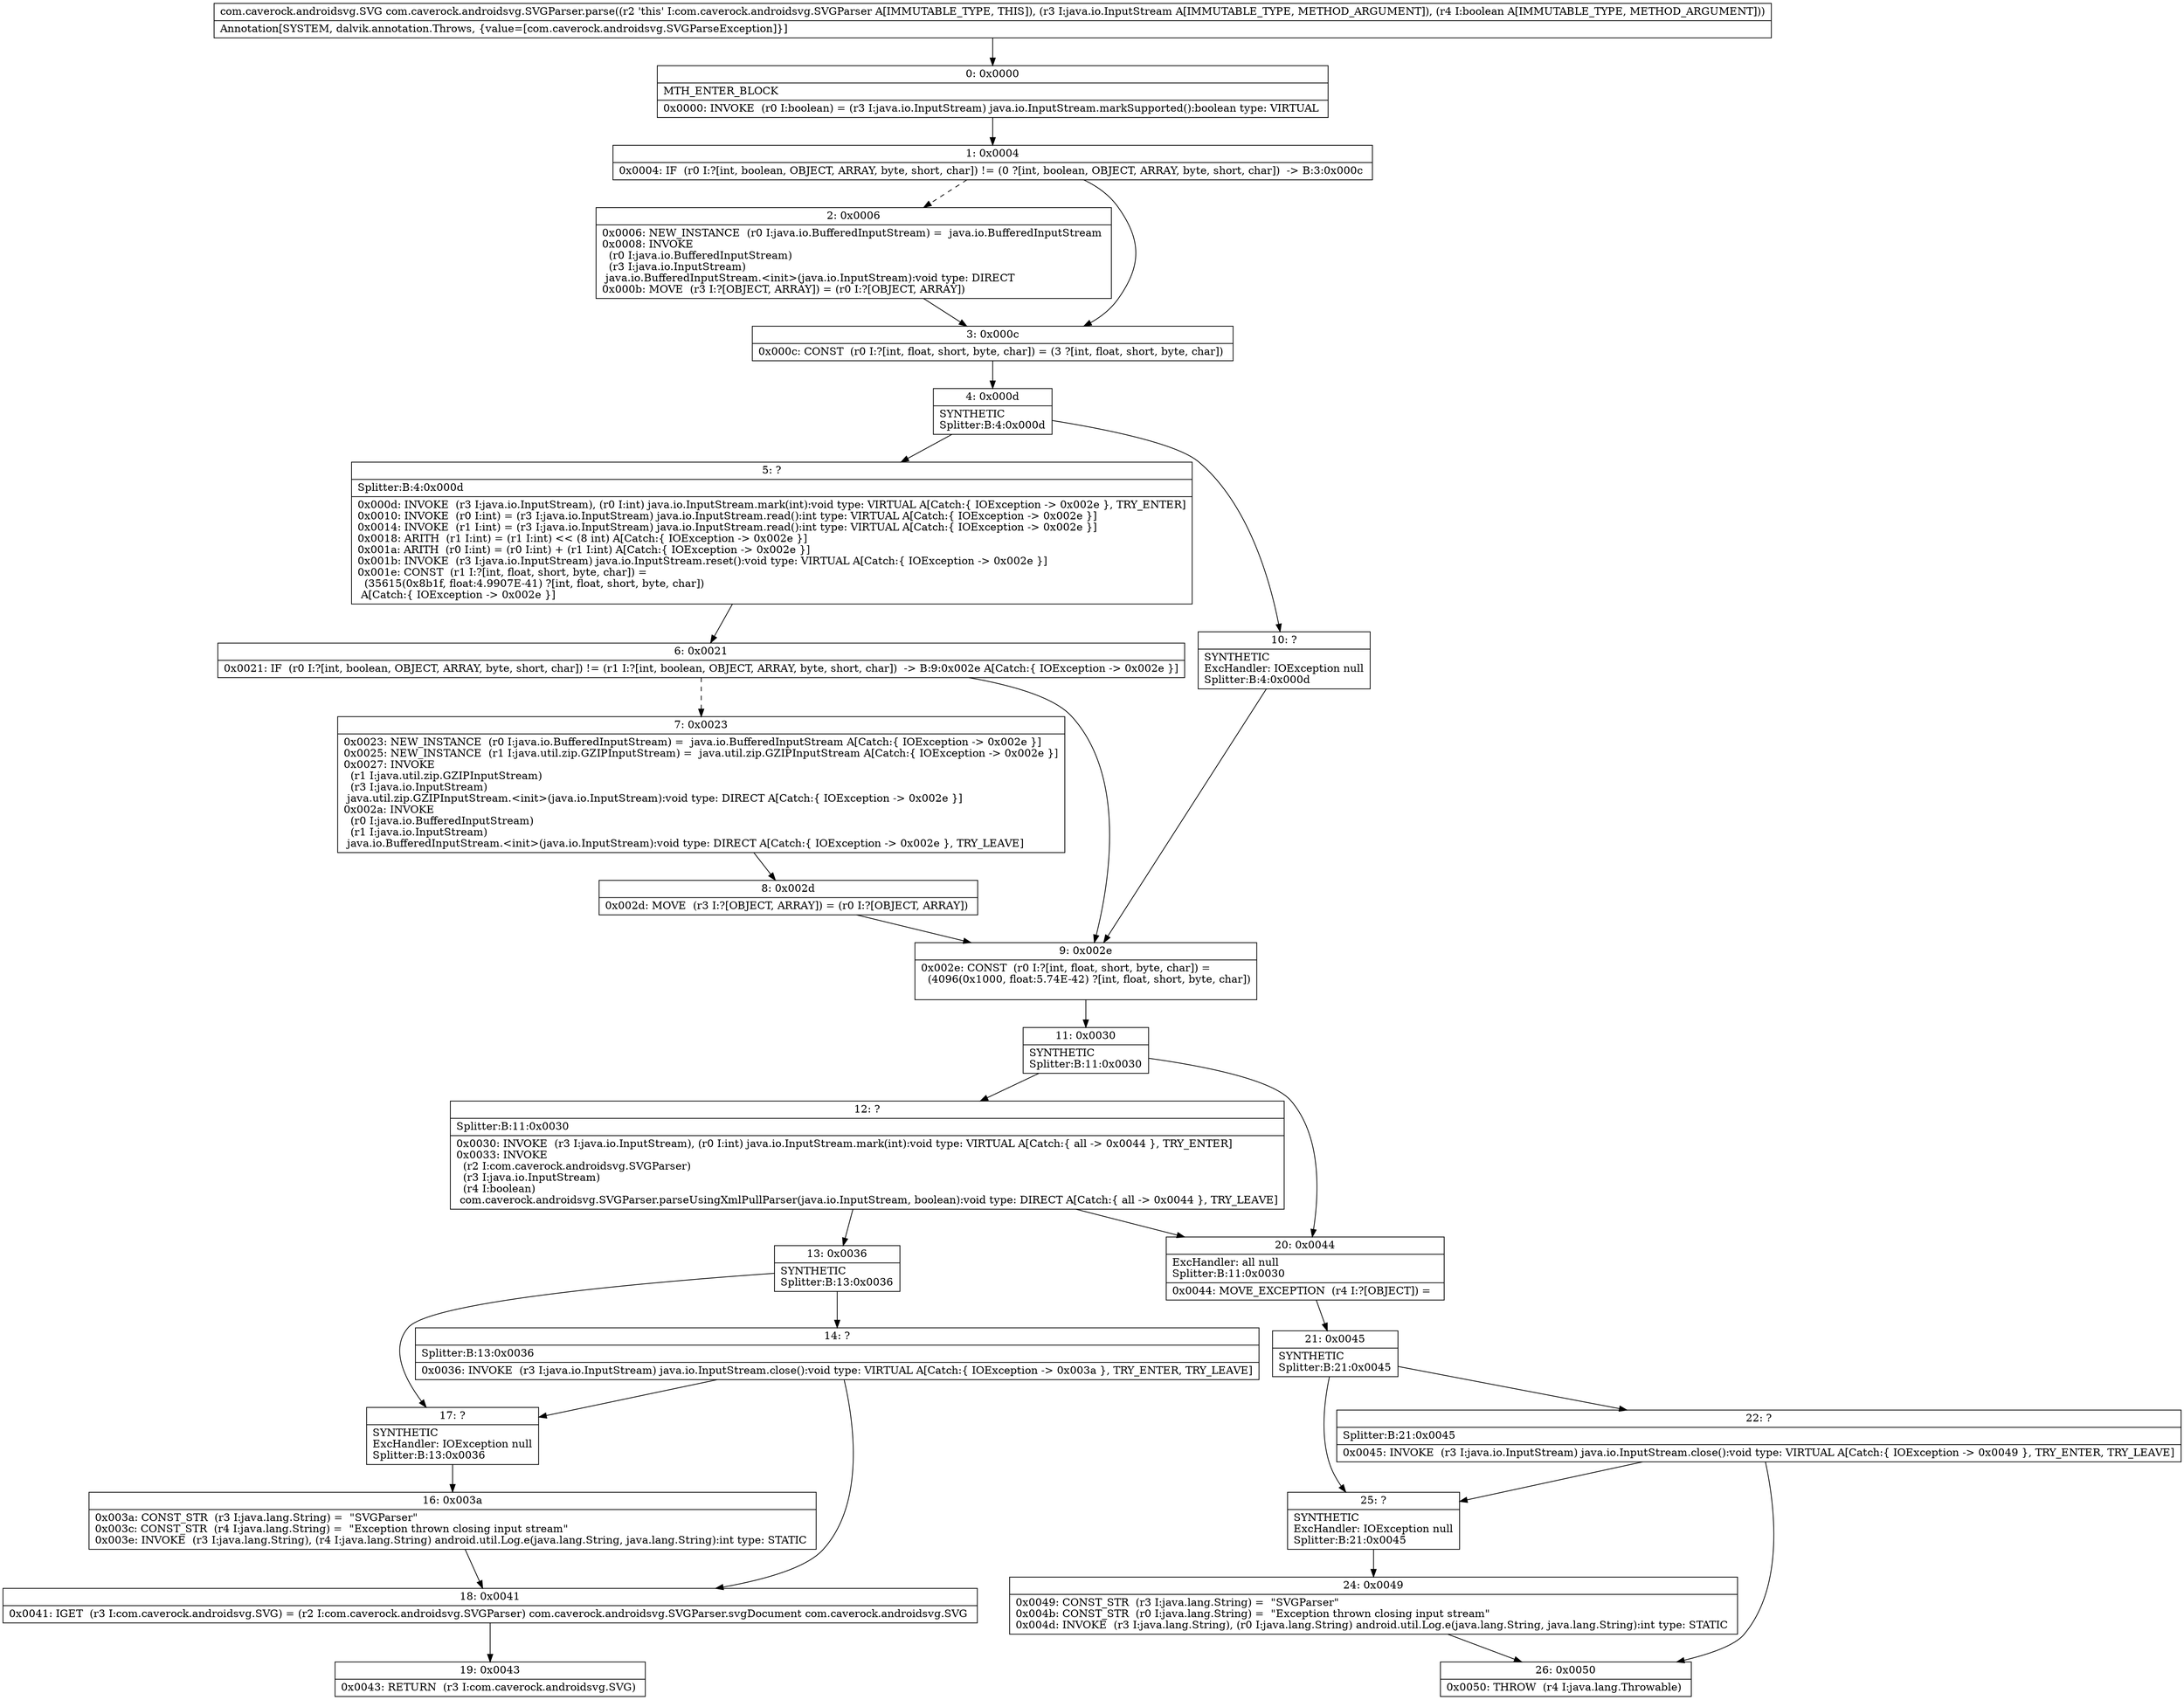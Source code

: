 digraph "CFG forcom.caverock.androidsvg.SVGParser.parse(Ljava\/io\/InputStream;Z)Lcom\/caverock\/androidsvg\/SVG;" {
Node_0 [shape=record,label="{0\:\ 0x0000|MTH_ENTER_BLOCK\l|0x0000: INVOKE  (r0 I:boolean) = (r3 I:java.io.InputStream) java.io.InputStream.markSupported():boolean type: VIRTUAL \l}"];
Node_1 [shape=record,label="{1\:\ 0x0004|0x0004: IF  (r0 I:?[int, boolean, OBJECT, ARRAY, byte, short, char]) != (0 ?[int, boolean, OBJECT, ARRAY, byte, short, char])  \-\> B:3:0x000c \l}"];
Node_2 [shape=record,label="{2\:\ 0x0006|0x0006: NEW_INSTANCE  (r0 I:java.io.BufferedInputStream) =  java.io.BufferedInputStream \l0x0008: INVOKE  \l  (r0 I:java.io.BufferedInputStream)\l  (r3 I:java.io.InputStream)\l java.io.BufferedInputStream.\<init\>(java.io.InputStream):void type: DIRECT \l0x000b: MOVE  (r3 I:?[OBJECT, ARRAY]) = (r0 I:?[OBJECT, ARRAY]) \l}"];
Node_3 [shape=record,label="{3\:\ 0x000c|0x000c: CONST  (r0 I:?[int, float, short, byte, char]) = (3 ?[int, float, short, byte, char]) \l}"];
Node_4 [shape=record,label="{4\:\ 0x000d|SYNTHETIC\lSplitter:B:4:0x000d\l}"];
Node_5 [shape=record,label="{5\:\ ?|Splitter:B:4:0x000d\l|0x000d: INVOKE  (r3 I:java.io.InputStream), (r0 I:int) java.io.InputStream.mark(int):void type: VIRTUAL A[Catch:\{ IOException \-\> 0x002e \}, TRY_ENTER]\l0x0010: INVOKE  (r0 I:int) = (r3 I:java.io.InputStream) java.io.InputStream.read():int type: VIRTUAL A[Catch:\{ IOException \-\> 0x002e \}]\l0x0014: INVOKE  (r1 I:int) = (r3 I:java.io.InputStream) java.io.InputStream.read():int type: VIRTUAL A[Catch:\{ IOException \-\> 0x002e \}]\l0x0018: ARITH  (r1 I:int) = (r1 I:int) \<\< (8 int) A[Catch:\{ IOException \-\> 0x002e \}]\l0x001a: ARITH  (r0 I:int) = (r0 I:int) + (r1 I:int) A[Catch:\{ IOException \-\> 0x002e \}]\l0x001b: INVOKE  (r3 I:java.io.InputStream) java.io.InputStream.reset():void type: VIRTUAL A[Catch:\{ IOException \-\> 0x002e \}]\l0x001e: CONST  (r1 I:?[int, float, short, byte, char]) = \l  (35615(0x8b1f, float:4.9907E\-41) ?[int, float, short, byte, char])\l A[Catch:\{ IOException \-\> 0x002e \}]\l}"];
Node_6 [shape=record,label="{6\:\ 0x0021|0x0021: IF  (r0 I:?[int, boolean, OBJECT, ARRAY, byte, short, char]) != (r1 I:?[int, boolean, OBJECT, ARRAY, byte, short, char])  \-\> B:9:0x002e A[Catch:\{ IOException \-\> 0x002e \}]\l}"];
Node_7 [shape=record,label="{7\:\ 0x0023|0x0023: NEW_INSTANCE  (r0 I:java.io.BufferedInputStream) =  java.io.BufferedInputStream A[Catch:\{ IOException \-\> 0x002e \}]\l0x0025: NEW_INSTANCE  (r1 I:java.util.zip.GZIPInputStream) =  java.util.zip.GZIPInputStream A[Catch:\{ IOException \-\> 0x002e \}]\l0x0027: INVOKE  \l  (r1 I:java.util.zip.GZIPInputStream)\l  (r3 I:java.io.InputStream)\l java.util.zip.GZIPInputStream.\<init\>(java.io.InputStream):void type: DIRECT A[Catch:\{ IOException \-\> 0x002e \}]\l0x002a: INVOKE  \l  (r0 I:java.io.BufferedInputStream)\l  (r1 I:java.io.InputStream)\l java.io.BufferedInputStream.\<init\>(java.io.InputStream):void type: DIRECT A[Catch:\{ IOException \-\> 0x002e \}, TRY_LEAVE]\l}"];
Node_8 [shape=record,label="{8\:\ 0x002d|0x002d: MOVE  (r3 I:?[OBJECT, ARRAY]) = (r0 I:?[OBJECT, ARRAY]) \l}"];
Node_9 [shape=record,label="{9\:\ 0x002e|0x002e: CONST  (r0 I:?[int, float, short, byte, char]) = \l  (4096(0x1000, float:5.74E\-42) ?[int, float, short, byte, char])\l \l}"];
Node_10 [shape=record,label="{10\:\ ?|SYNTHETIC\lExcHandler: IOException null\lSplitter:B:4:0x000d\l}"];
Node_11 [shape=record,label="{11\:\ 0x0030|SYNTHETIC\lSplitter:B:11:0x0030\l}"];
Node_12 [shape=record,label="{12\:\ ?|Splitter:B:11:0x0030\l|0x0030: INVOKE  (r3 I:java.io.InputStream), (r0 I:int) java.io.InputStream.mark(int):void type: VIRTUAL A[Catch:\{ all \-\> 0x0044 \}, TRY_ENTER]\l0x0033: INVOKE  \l  (r2 I:com.caverock.androidsvg.SVGParser)\l  (r3 I:java.io.InputStream)\l  (r4 I:boolean)\l com.caverock.androidsvg.SVGParser.parseUsingXmlPullParser(java.io.InputStream, boolean):void type: DIRECT A[Catch:\{ all \-\> 0x0044 \}, TRY_LEAVE]\l}"];
Node_13 [shape=record,label="{13\:\ 0x0036|SYNTHETIC\lSplitter:B:13:0x0036\l}"];
Node_14 [shape=record,label="{14\:\ ?|Splitter:B:13:0x0036\l|0x0036: INVOKE  (r3 I:java.io.InputStream) java.io.InputStream.close():void type: VIRTUAL A[Catch:\{ IOException \-\> 0x003a \}, TRY_ENTER, TRY_LEAVE]\l}"];
Node_16 [shape=record,label="{16\:\ 0x003a|0x003a: CONST_STR  (r3 I:java.lang.String) =  \"SVGParser\" \l0x003c: CONST_STR  (r4 I:java.lang.String) =  \"Exception thrown closing input stream\" \l0x003e: INVOKE  (r3 I:java.lang.String), (r4 I:java.lang.String) android.util.Log.e(java.lang.String, java.lang.String):int type: STATIC \l}"];
Node_17 [shape=record,label="{17\:\ ?|SYNTHETIC\lExcHandler: IOException null\lSplitter:B:13:0x0036\l}"];
Node_18 [shape=record,label="{18\:\ 0x0041|0x0041: IGET  (r3 I:com.caverock.androidsvg.SVG) = (r2 I:com.caverock.androidsvg.SVGParser) com.caverock.androidsvg.SVGParser.svgDocument com.caverock.androidsvg.SVG \l}"];
Node_19 [shape=record,label="{19\:\ 0x0043|0x0043: RETURN  (r3 I:com.caverock.androidsvg.SVG) \l}"];
Node_20 [shape=record,label="{20\:\ 0x0044|ExcHandler: all null\lSplitter:B:11:0x0030\l|0x0044: MOVE_EXCEPTION  (r4 I:?[OBJECT]) =  \l}"];
Node_21 [shape=record,label="{21\:\ 0x0045|SYNTHETIC\lSplitter:B:21:0x0045\l}"];
Node_22 [shape=record,label="{22\:\ ?|Splitter:B:21:0x0045\l|0x0045: INVOKE  (r3 I:java.io.InputStream) java.io.InputStream.close():void type: VIRTUAL A[Catch:\{ IOException \-\> 0x0049 \}, TRY_ENTER, TRY_LEAVE]\l}"];
Node_24 [shape=record,label="{24\:\ 0x0049|0x0049: CONST_STR  (r3 I:java.lang.String) =  \"SVGParser\" \l0x004b: CONST_STR  (r0 I:java.lang.String) =  \"Exception thrown closing input stream\" \l0x004d: INVOKE  (r3 I:java.lang.String), (r0 I:java.lang.String) android.util.Log.e(java.lang.String, java.lang.String):int type: STATIC \l}"];
Node_25 [shape=record,label="{25\:\ ?|SYNTHETIC\lExcHandler: IOException null\lSplitter:B:21:0x0045\l}"];
Node_26 [shape=record,label="{26\:\ 0x0050|0x0050: THROW  (r4 I:java.lang.Throwable) \l}"];
MethodNode[shape=record,label="{com.caverock.androidsvg.SVG com.caverock.androidsvg.SVGParser.parse((r2 'this' I:com.caverock.androidsvg.SVGParser A[IMMUTABLE_TYPE, THIS]), (r3 I:java.io.InputStream A[IMMUTABLE_TYPE, METHOD_ARGUMENT]), (r4 I:boolean A[IMMUTABLE_TYPE, METHOD_ARGUMENT]))  | Annotation[SYSTEM, dalvik.annotation.Throws, \{value=[com.caverock.androidsvg.SVGParseException]\}]\l}"];
MethodNode -> Node_0;
Node_0 -> Node_1;
Node_1 -> Node_2[style=dashed];
Node_1 -> Node_3;
Node_2 -> Node_3;
Node_3 -> Node_4;
Node_4 -> Node_5;
Node_4 -> Node_10;
Node_5 -> Node_6;
Node_6 -> Node_7[style=dashed];
Node_6 -> Node_9;
Node_7 -> Node_8;
Node_8 -> Node_9;
Node_9 -> Node_11;
Node_10 -> Node_9;
Node_11 -> Node_12;
Node_11 -> Node_20;
Node_12 -> Node_13;
Node_12 -> Node_20;
Node_13 -> Node_14;
Node_13 -> Node_17;
Node_14 -> Node_17;
Node_14 -> Node_18;
Node_16 -> Node_18;
Node_17 -> Node_16;
Node_18 -> Node_19;
Node_20 -> Node_21;
Node_21 -> Node_22;
Node_21 -> Node_25;
Node_22 -> Node_25;
Node_22 -> Node_26;
Node_24 -> Node_26;
Node_25 -> Node_24;
}

